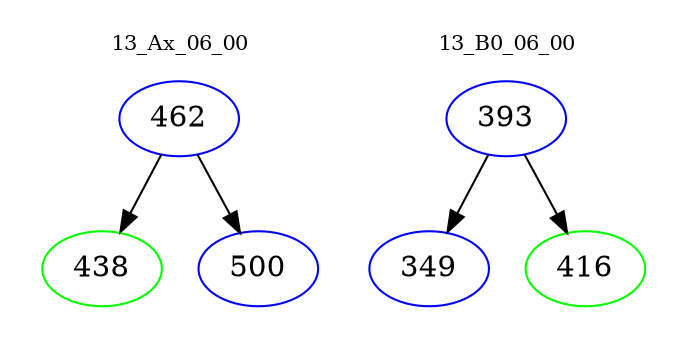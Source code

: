 digraph{
subgraph cluster_0 {
color = white
label = "13_Ax_06_00";
fontsize=10;
T0_462 [label="462", color="blue"]
T0_462 -> T0_438 [color="black"]
T0_438 [label="438", color="green"]
T0_462 -> T0_500 [color="black"]
T0_500 [label="500", color="blue"]
}
subgraph cluster_1 {
color = white
label = "13_B0_06_00";
fontsize=10;
T1_393 [label="393", color="blue"]
T1_393 -> T1_349 [color="black"]
T1_349 [label="349", color="blue"]
T1_393 -> T1_416 [color="black"]
T1_416 [label="416", color="green"]
}
}
